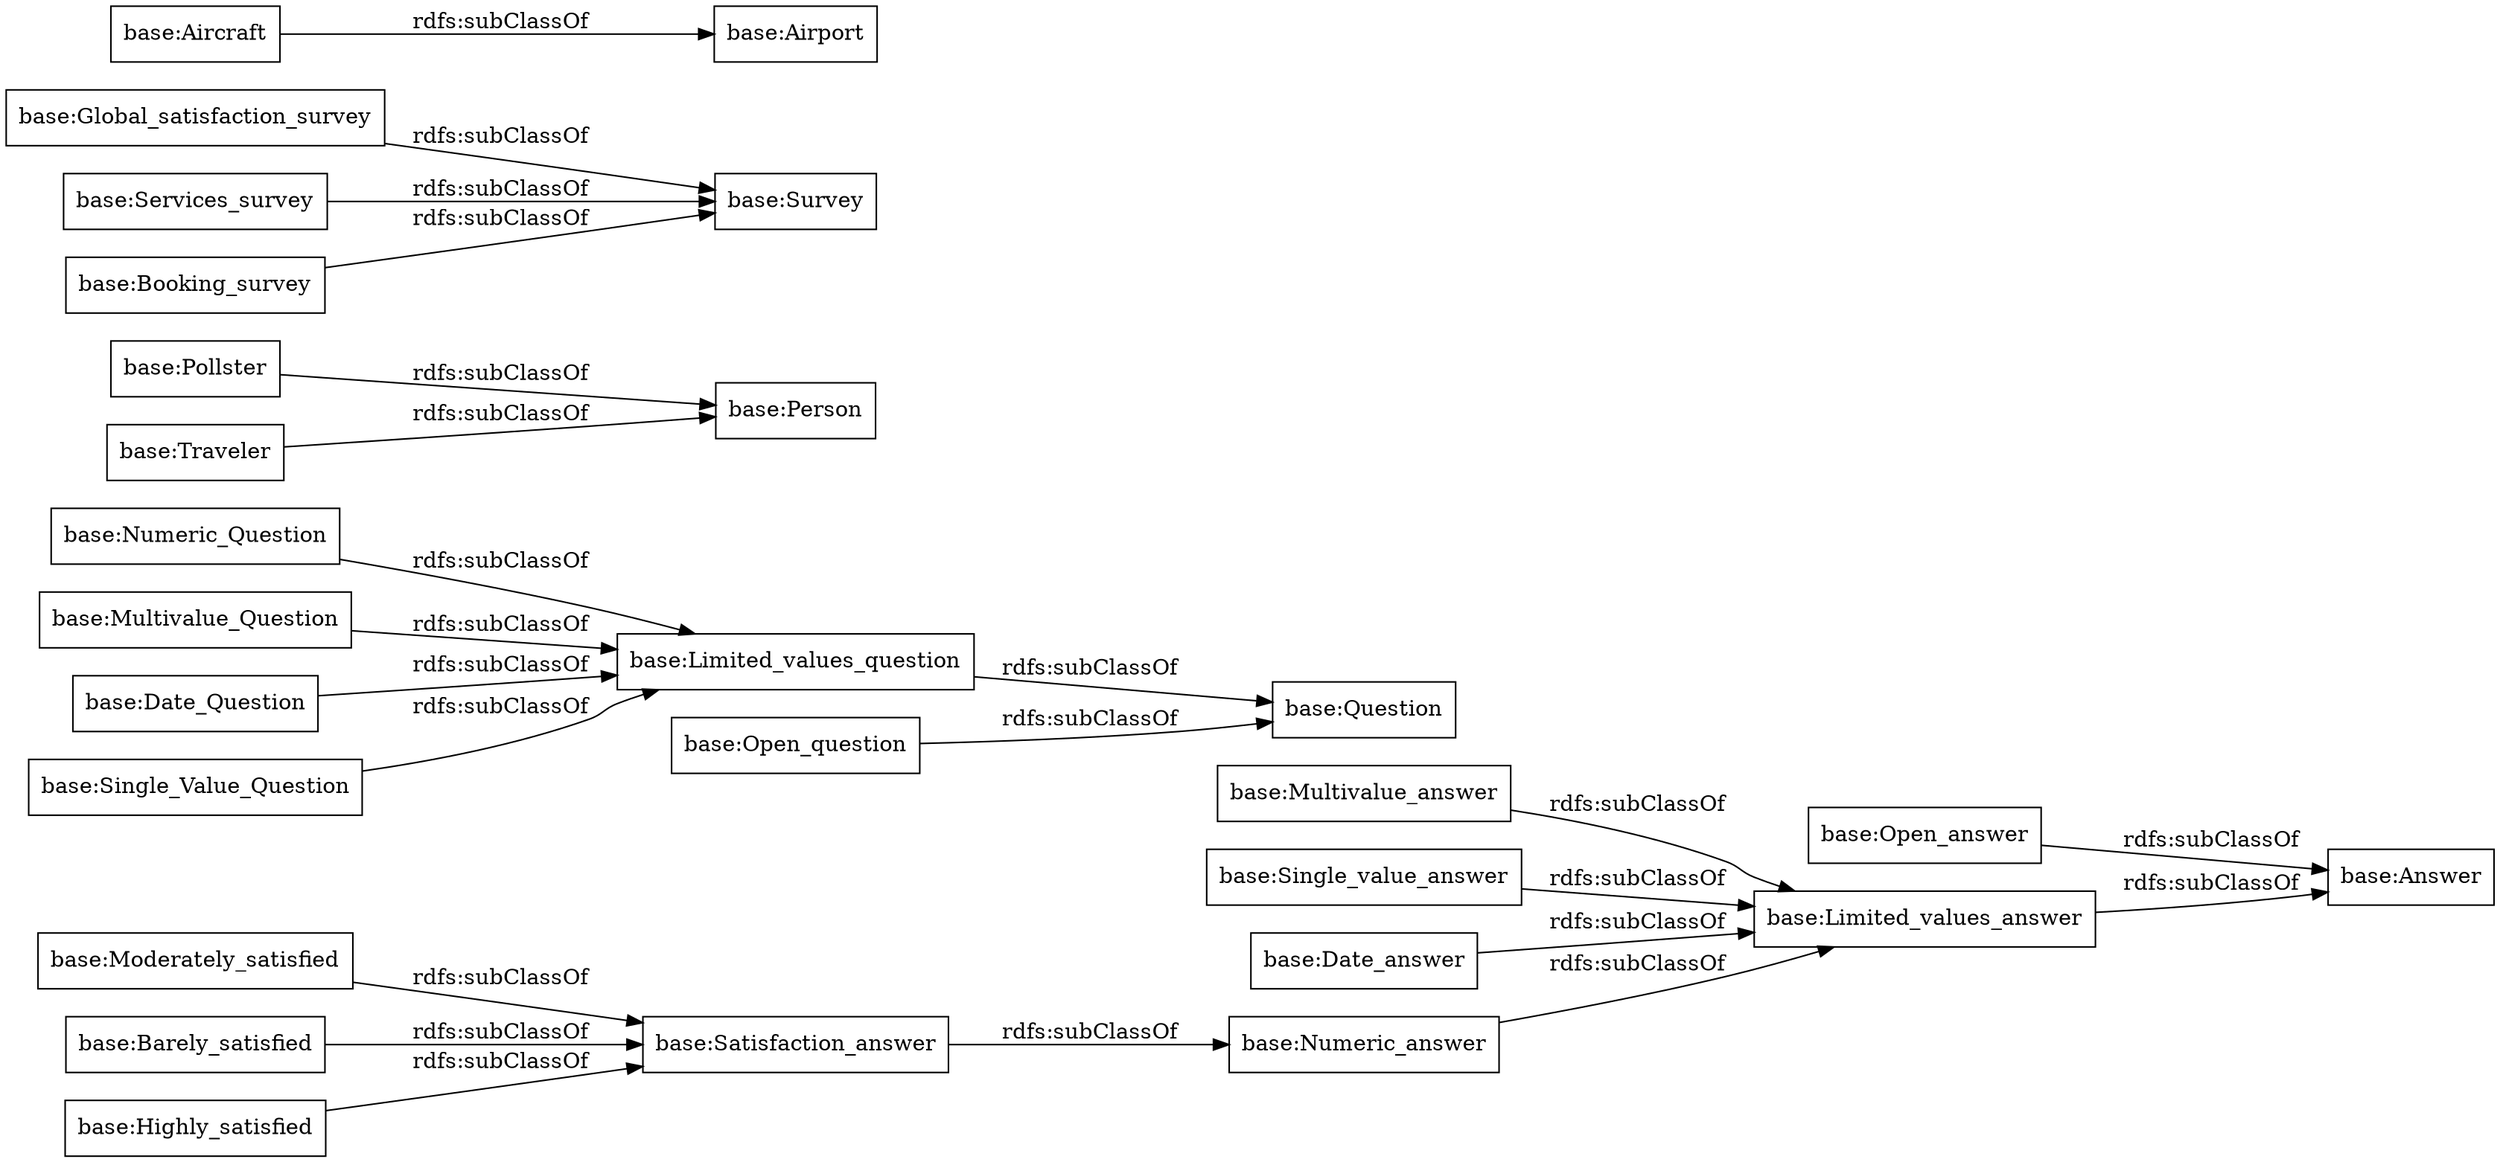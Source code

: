 digraph ar2dtool_diagram { 
rankdir=LR;
size="1000"
node [shape = rectangle, color="black"]; "base:Satisfaction_answer" "base:Numeric_Question" "base:Multivalue_answer" "base:Pollster" "base:Limited_values_question" "base:Single_value_answer" "base:Open_answer" "base:Answer" "base:Multivalue_Question" "base:Global_satisfaction_survey" "base:Date_answer" "base:Services_survey" "base:Limited_values_answer" "base:Date_Question" "base:Booking_survey" "base:Moderately_satisfied" "base:Airport" "base:Numeric_answer" "base:Single_Value_Question" "base:Question" "base:Person" "base:Open_question" "base:Barely_satisfied" "base:Survey" "base:Highly_satisfied" "base:Aircraft" "base:Traveler" ; /*classes style*/
	"base:Global_satisfaction_survey" -> "base:Survey" [ label = "rdfs:subClassOf" ];
	"base:Traveler" -> "base:Person" [ label = "rdfs:subClassOf" ];
	"base:Open_question" -> "base:Question" [ label = "rdfs:subClassOf" ];
	"base:Pollster" -> "base:Person" [ label = "rdfs:subClassOf" ];
	"base:Open_answer" -> "base:Answer" [ label = "rdfs:subClassOf" ];
	"base:Moderately_satisfied" -> "base:Satisfaction_answer" [ label = "rdfs:subClassOf" ];
	"base:Date_answer" -> "base:Limited_values_answer" [ label = "rdfs:subClassOf" ];
	"base:Aircraft" -> "base:Airport" [ label = "rdfs:subClassOf" ];
	"base:Limited_values_question" -> "base:Question" [ label = "rdfs:subClassOf" ];
	"base:Highly_satisfied" -> "base:Satisfaction_answer" [ label = "rdfs:subClassOf" ];
	"base:Satisfaction_answer" -> "base:Numeric_answer" [ label = "rdfs:subClassOf" ];
	"base:Numeric_Question" -> "base:Limited_values_question" [ label = "rdfs:subClassOf" ];
	"base:Date_Question" -> "base:Limited_values_question" [ label = "rdfs:subClassOf" ];
	"base:Barely_satisfied" -> "base:Satisfaction_answer" [ label = "rdfs:subClassOf" ];
	"base:Limited_values_answer" -> "base:Answer" [ label = "rdfs:subClassOf" ];
	"base:Booking_survey" -> "base:Survey" [ label = "rdfs:subClassOf" ];
	"base:Multivalue_Question" -> "base:Limited_values_question" [ label = "rdfs:subClassOf" ];
	"base:Services_survey" -> "base:Survey" [ label = "rdfs:subClassOf" ];
	"base:Single_value_answer" -> "base:Limited_values_answer" [ label = "rdfs:subClassOf" ];
	"base:Numeric_answer" -> "base:Limited_values_answer" [ label = "rdfs:subClassOf" ];
	"base:Multivalue_answer" -> "base:Limited_values_answer" [ label = "rdfs:subClassOf" ];
	"base:Single_Value_Question" -> "base:Limited_values_question" [ label = "rdfs:subClassOf" ];

}
